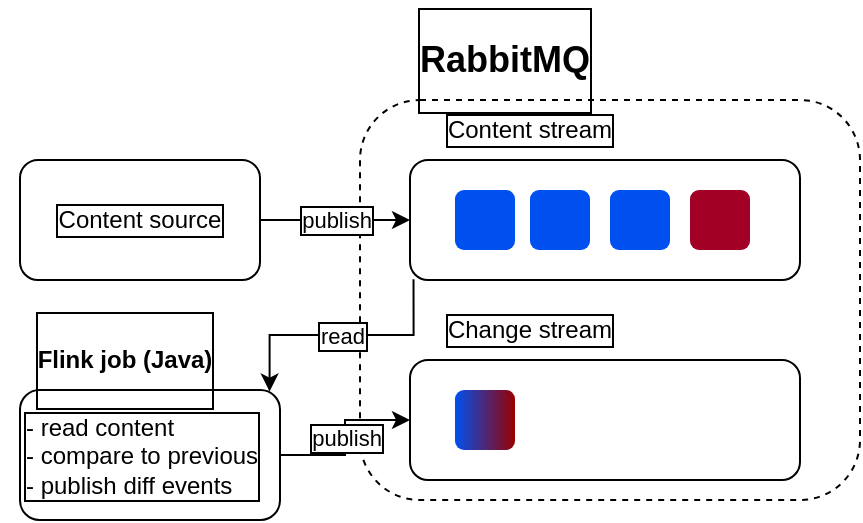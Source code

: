 <mxfile version="24.2.5" type="device">
  <diagram name="Page-1" id="cOOQbgjdkpCcSRdL5uzz">
    <mxGraphModel dx="1137" dy="703" grid="1" gridSize="10" guides="1" tooltips="1" connect="1" arrows="1" fold="1" page="1" pageScale="1" pageWidth="850" pageHeight="1100" background="#ffffff" math="0" shadow="0">
      <root>
        <mxCell id="0" />
        <mxCell id="1" parent="0" />
        <mxCell id="e6Gheu_EO6J7-50jI-kX-2" value="&lt;h2&gt;RabbitMQ&lt;/h2&gt;" style="text;html=1;align=center;verticalAlign=middle;whiteSpace=wrap;rounded=0;fontColor=#000000;labelBorderColor=default;strokeColor=none;" parent="1" vertex="1">
          <mxGeometry x="290" y="220" width="125" height="60" as="geometry" />
        </mxCell>
        <mxCell id="e6Gheu_EO6J7-50jI-kX-3" value="" style="rounded=1;whiteSpace=wrap;html=1;dashed=1;fillColor=none;fontColor=#000000;labelBorderColor=default;strokeColor=#000000;" parent="1" vertex="1">
          <mxGeometry x="280" y="270" width="250" height="200" as="geometry" />
        </mxCell>
        <mxCell id="e6Gheu_EO6J7-50jI-kX-5" style="edgeStyle=orthogonalEdgeStyle;rounded=0;orthogonalLoop=1;jettySize=auto;html=1;exitX=0.5;exitY=1;exitDx=0;exitDy=0;fontColor=#000000;labelBorderColor=default;strokeColor=none;" parent="1" source="e6Gheu_EO6J7-50jI-kX-3" target="e6Gheu_EO6J7-50jI-kX-3" edge="1">
          <mxGeometry relative="1" as="geometry" />
        </mxCell>
        <mxCell id="e6Gheu_EO6J7-50jI-kX-6" value="" style="rounded=1;whiteSpace=wrap;html=1;fillColor=none;fontColor=#000000;labelBorderColor=default;strokeColor=#000000;" parent="1" vertex="1">
          <mxGeometry x="305" y="300" width="195" height="60" as="geometry" />
        </mxCell>
        <mxCell id="e6Gheu_EO6J7-50jI-kX-7" value="Content stream" style="text;html=1;align=center;verticalAlign=middle;whiteSpace=wrap;rounded=0;fontColor=#000000;labelBorderColor=default;strokeColor=none;" parent="1" vertex="1">
          <mxGeometry x="305" y="270" width="120" height="30" as="geometry" />
        </mxCell>
        <mxCell id="e6Gheu_EO6J7-50jI-kX-8" value="" style="rounded=1;whiteSpace=wrap;html=1;fillColor=none;fontColor=#000000;labelBorderColor=default;strokeColor=#000000;" parent="1" vertex="1">
          <mxGeometry x="305" y="400" width="195" height="60" as="geometry" />
        </mxCell>
        <mxCell id="e6Gheu_EO6J7-50jI-kX-9" value="Change stream" style="text;html=1;align=center;verticalAlign=middle;whiteSpace=wrap;rounded=0;fontColor=#000000;labelBorderColor=default;strokeColor=none;" parent="1" vertex="1">
          <mxGeometry x="305" y="370" width="120" height="30" as="geometry" />
        </mxCell>
        <mxCell id="e6Gheu_EO6J7-50jI-kX-10" value="" style="rounded=1;whiteSpace=wrap;html=1;fillColor=#0050ef;fontColor=#ffffff;strokeColor=none;" parent="1" vertex="1">
          <mxGeometry x="327.5" y="315" width="30" height="30" as="geometry" />
        </mxCell>
        <mxCell id="e6Gheu_EO6J7-50jI-kX-11" value="" style="rounded=1;whiteSpace=wrap;html=1;fillColor=#0050ef;fontColor=#ffffff;strokeColor=none;" parent="1" vertex="1">
          <mxGeometry x="365" y="315" width="30" height="30" as="geometry" />
        </mxCell>
        <mxCell id="e6Gheu_EO6J7-50jI-kX-12" value="" style="rounded=1;whiteSpace=wrap;html=1;fillColor=#0050ef;fontColor=#ffffff;strokeColor=none;" parent="1" vertex="1">
          <mxGeometry x="405" y="315" width="30" height="30" as="geometry" />
        </mxCell>
        <mxCell id="e6Gheu_EO6J7-50jI-kX-13" value="" style="rounded=1;whiteSpace=wrap;html=1;fillColor=#a20025;fontColor=#ffffff;strokeColor=none;" parent="1" vertex="1">
          <mxGeometry x="445" y="315" width="30" height="30" as="geometry" />
        </mxCell>
        <mxCell id="e6Gheu_EO6J7-50jI-kX-18" value="publish" style="edgeStyle=orthogonalEdgeStyle;rounded=0;orthogonalLoop=1;jettySize=auto;html=1;entryX=0;entryY=0.5;entryDx=0;entryDy=0;strokeColor=#000000;labelBackgroundColor=#FFFFFF;fontColor=#000000;labelBorderColor=default;" parent="1" source="e6Gheu_EO6J7-50jI-kX-17" target="e6Gheu_EO6J7-50jI-kX-6" edge="1">
          <mxGeometry relative="1" as="geometry" />
        </mxCell>
        <mxCell id="e6Gheu_EO6J7-50jI-kX-17" value="Content source" style="rounded=1;whiteSpace=wrap;html=1;fillColor=none;fontColor=#000000;labelBorderColor=default;strokeColor=#000000;" parent="1" vertex="1">
          <mxGeometry x="110" y="300" width="120" height="60" as="geometry" />
        </mxCell>
        <mxCell id="e6Gheu_EO6J7-50jI-kX-19" value="" style="rounded=1;whiteSpace=wrap;html=1;fillColor=#0050ef;fontColor=#ffffff;strokeColor=none;gradientColor=#990000;gradientDirection=east;" parent="1" vertex="1">
          <mxGeometry x="327.5" y="415" width="30" height="30" as="geometry" />
        </mxCell>
        <mxCell id="e6Gheu_EO6J7-50jI-kX-25" value="read" style="edgeStyle=orthogonalEdgeStyle;rounded=0;orthogonalLoop=1;jettySize=auto;html=1;exitX=0.009;exitY=0.993;exitDx=0;exitDy=0;entryX=0.96;entryY=0.012;entryDx=0;entryDy=0;entryPerimeter=0;exitPerimeter=0;labelBackgroundColor=#FFFFFF;fontColor=#000000;labelBorderColor=default;strokeColor=#000000;" parent="1" source="e6Gheu_EO6J7-50jI-kX-6" target="e6Gheu_EO6J7-50jI-kX-22" edge="1">
          <mxGeometry relative="1" as="geometry" />
        </mxCell>
        <mxCell id="e6Gheu_EO6J7-50jI-kX-26" value="publish" style="edgeStyle=orthogonalEdgeStyle;rounded=0;orthogonalLoop=1;jettySize=auto;html=1;labelBackgroundColor=#FFFFFF;fontColor=#000000;labelBorderColor=default;strokeColor=#000000;" parent="1" source="e6Gheu_EO6J7-50jI-kX-22" target="e6Gheu_EO6J7-50jI-kX-8" edge="1">
          <mxGeometry x="-0.002" relative="1" as="geometry">
            <mxPoint as="offset" />
          </mxGeometry>
        </mxCell>
        <mxCell id="e6Gheu_EO6J7-50jI-kX-22" value="&lt;span style=&quot;background-color: initial;&quot;&gt;- read content&lt;/span&gt;&lt;br&gt;&lt;span style=&quot;background-color: initial;&quot;&gt;- compare to previous&lt;/span&gt;&lt;br&gt;&lt;span style=&quot;background-color: initial;&quot;&gt;- publish diff events&lt;/span&gt;" style="rounded=1;whiteSpace=wrap;html=1;align=left;fillColor=none;fontColor=#000000;labelBorderColor=default;strokeColor=#000000;" parent="1" vertex="1">
          <mxGeometry x="110" y="415" width="130" height="65" as="geometry" />
        </mxCell>
        <mxCell id="e6Gheu_EO6J7-50jI-kX-23" value="&lt;h4&gt;Flink job (Java)&lt;/h4&gt;" style="text;html=1;align=center;verticalAlign=middle;whiteSpace=wrap;rounded=0;fontColor=#000000;labelBorderColor=default;strokeColor=none;" parent="1" vertex="1">
          <mxGeometry x="100" y="370" width="125" height="60" as="geometry" />
        </mxCell>
      </root>
    </mxGraphModel>
  </diagram>
</mxfile>
